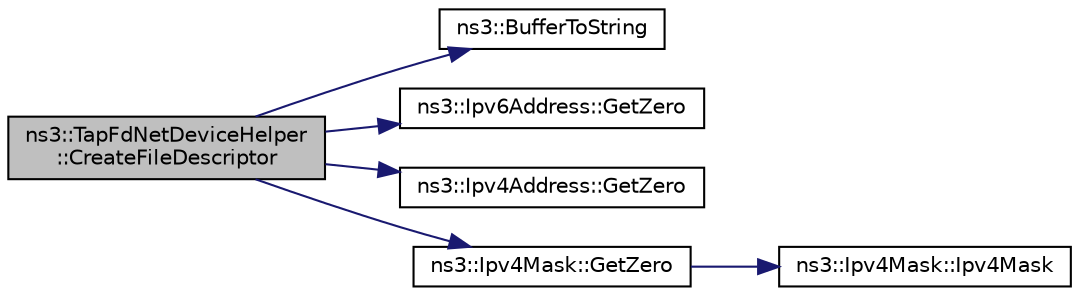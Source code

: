 digraph "ns3::TapFdNetDeviceHelper::CreateFileDescriptor"
{
 // LATEX_PDF_SIZE
  edge [fontname="Helvetica",fontsize="10",labelfontname="Helvetica",labelfontsize="10"];
  node [fontname="Helvetica",fontsize="10",shape=record];
  rankdir="LR";
  Node1 [label="ns3::TapFdNetDeviceHelper\l::CreateFileDescriptor",height=0.2,width=0.4,color="black", fillcolor="grey75", style="filled", fontcolor="black",tooltip="Call out to a separate process running as suid root in order to create a TAP device and obtain the fi..."];
  Node1 -> Node2 [color="midnightblue",fontsize="10",style="solid",fontname="Helvetica"];
  Node2 [label="ns3::BufferToString",height=0.2,width=0.4,color="black", fillcolor="white", style="filled",URL="$namespacens3.html#a97907497171f00140c77ed054e3baad6",tooltip="Convert a byte buffer to a string containing a hex representation of the buffer."];
  Node1 -> Node3 [color="midnightblue",fontsize="10",style="solid",fontname="Helvetica"];
  Node3 [label="ns3::Ipv6Address::GetZero",height=0.2,width=0.4,color="black", fillcolor="white", style="filled",URL="$classns3_1_1_ipv6_address.html#a63a34bdb1505e05fbdd07d316d0bd7e6",tooltip="Get the 0 (::) Ipv6Address."];
  Node1 -> Node4 [color="midnightblue",fontsize="10",style="solid",fontname="Helvetica"];
  Node4 [label="ns3::Ipv4Address::GetZero",height=0.2,width=0.4,color="black", fillcolor="white", style="filled",URL="$classns3_1_1_ipv4_address.html#aeeb1c76b35d4ab612fda7bc51e99c5db",tooltip=" "];
  Node1 -> Node5 [color="midnightblue",fontsize="10",style="solid",fontname="Helvetica"];
  Node5 [label="ns3::Ipv4Mask::GetZero",height=0.2,width=0.4,color="black", fillcolor="white", style="filled",URL="$classns3_1_1_ipv4_mask.html#ac2dda492011ede8350008d753d278998",tooltip=" "];
  Node5 -> Node6 [color="midnightblue",fontsize="10",style="solid",fontname="Helvetica"];
  Node6 [label="ns3::Ipv4Mask::Ipv4Mask",height=0.2,width=0.4,color="black", fillcolor="white", style="filled",URL="$classns3_1_1_ipv4_mask.html#a4f877fcb3423f63debab168c83213627",tooltip="Will initialize to a garbage value (0x66666666)"];
}
